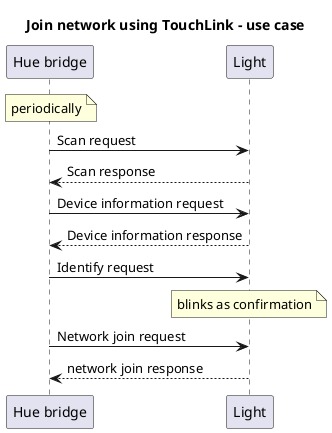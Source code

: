 @startuml
title Join network using TouchLink - use case

participant "Hue bridge" as Hue
participant Light

note over Hue: periodically

Hue-> Light: Scan request
Light --> Hue: Scan response

Hue -> Light: Device information request
Light --> Hue: Device information response

Hue -> Light: Identify request
note over Light: blinks as confirmation

Hue -> Light: Network join request
Light --> Hue: network join response
@enduml